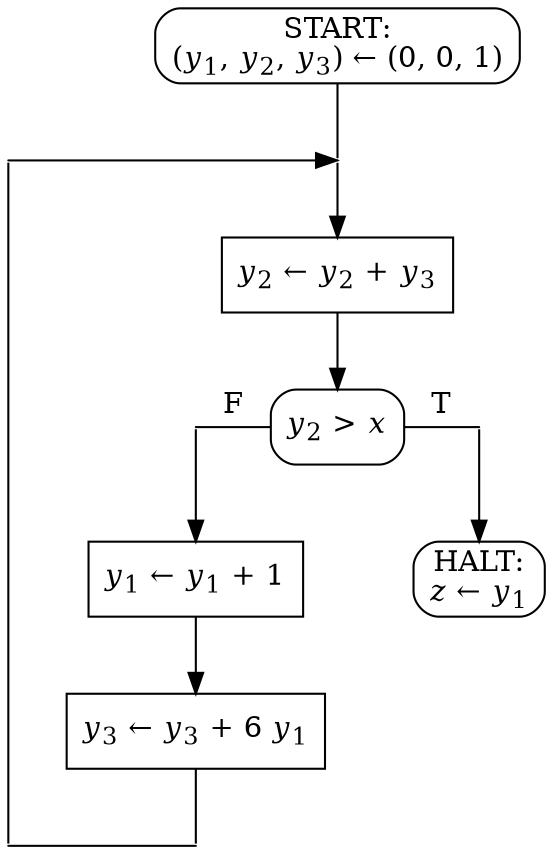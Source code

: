 	digraph G{
		/* nodes by levels */
		node[shape=rectangle];
		START[style=rounded, label=<START:<br/>(<i>y</i><sub>1</sub>, <i>y</i><sub>2</sub>, <i>y</i><sub>3</sub>) &larr; (0, 0, 1)>];
		ASSIGN1[label=<<i>y</i><sub>2</sub> &larr; <i>y</i><sub>2</sub> + <i>y</i><sub>3</sub>>];
        TEST[style=rounded, label=<<i>y</i><sub>2</sub> &gt; <i>x</i>>];
		ASSIGN2[label=<<i>y</i><sub>1</sub> &larr; <i>y</i><sub>1</sub> + 1>];
		ASSIGN3[label=<<i>y</i><sub>3</sub> &larr; <i>y</i><sub>3</sub> + 6 <i>y</i><sub>1</sub>>];
		HALT[style=rounded, label=<HALT:<br/><i>z</i> &larr; <i>y</i><sub>1</sub>>];

        /* edges */
		node [shape=point, width=0, label=""];
		START -> p2 [arrowhead=none]; p2 -> ASSIGN1 [weight=8];
		{ rank=same; p1 -> p2; }
		p1 -> p5 [weight=8, arrowhead=none];
        ASSIGN1 -> TEST[weight=8];
		{ rank=same; p3 -> TEST [label="F", arrowhead=none]; TEST -> p4 [label="T", arrowhead=none]; }
		p3 -> ASSIGN2 [weight=8];
		p4 -> HALT [weight=8];
		{ rank=same; ASSIGN2; HALT; }
        ASSIGN2 -> ASSIGN3 [weight=8];
		ASSIGN3 -> p6 [weight=8, arrowhead=none];
		{ rank=same; p5 -> p6 [arrowhead=none]; }
	}

